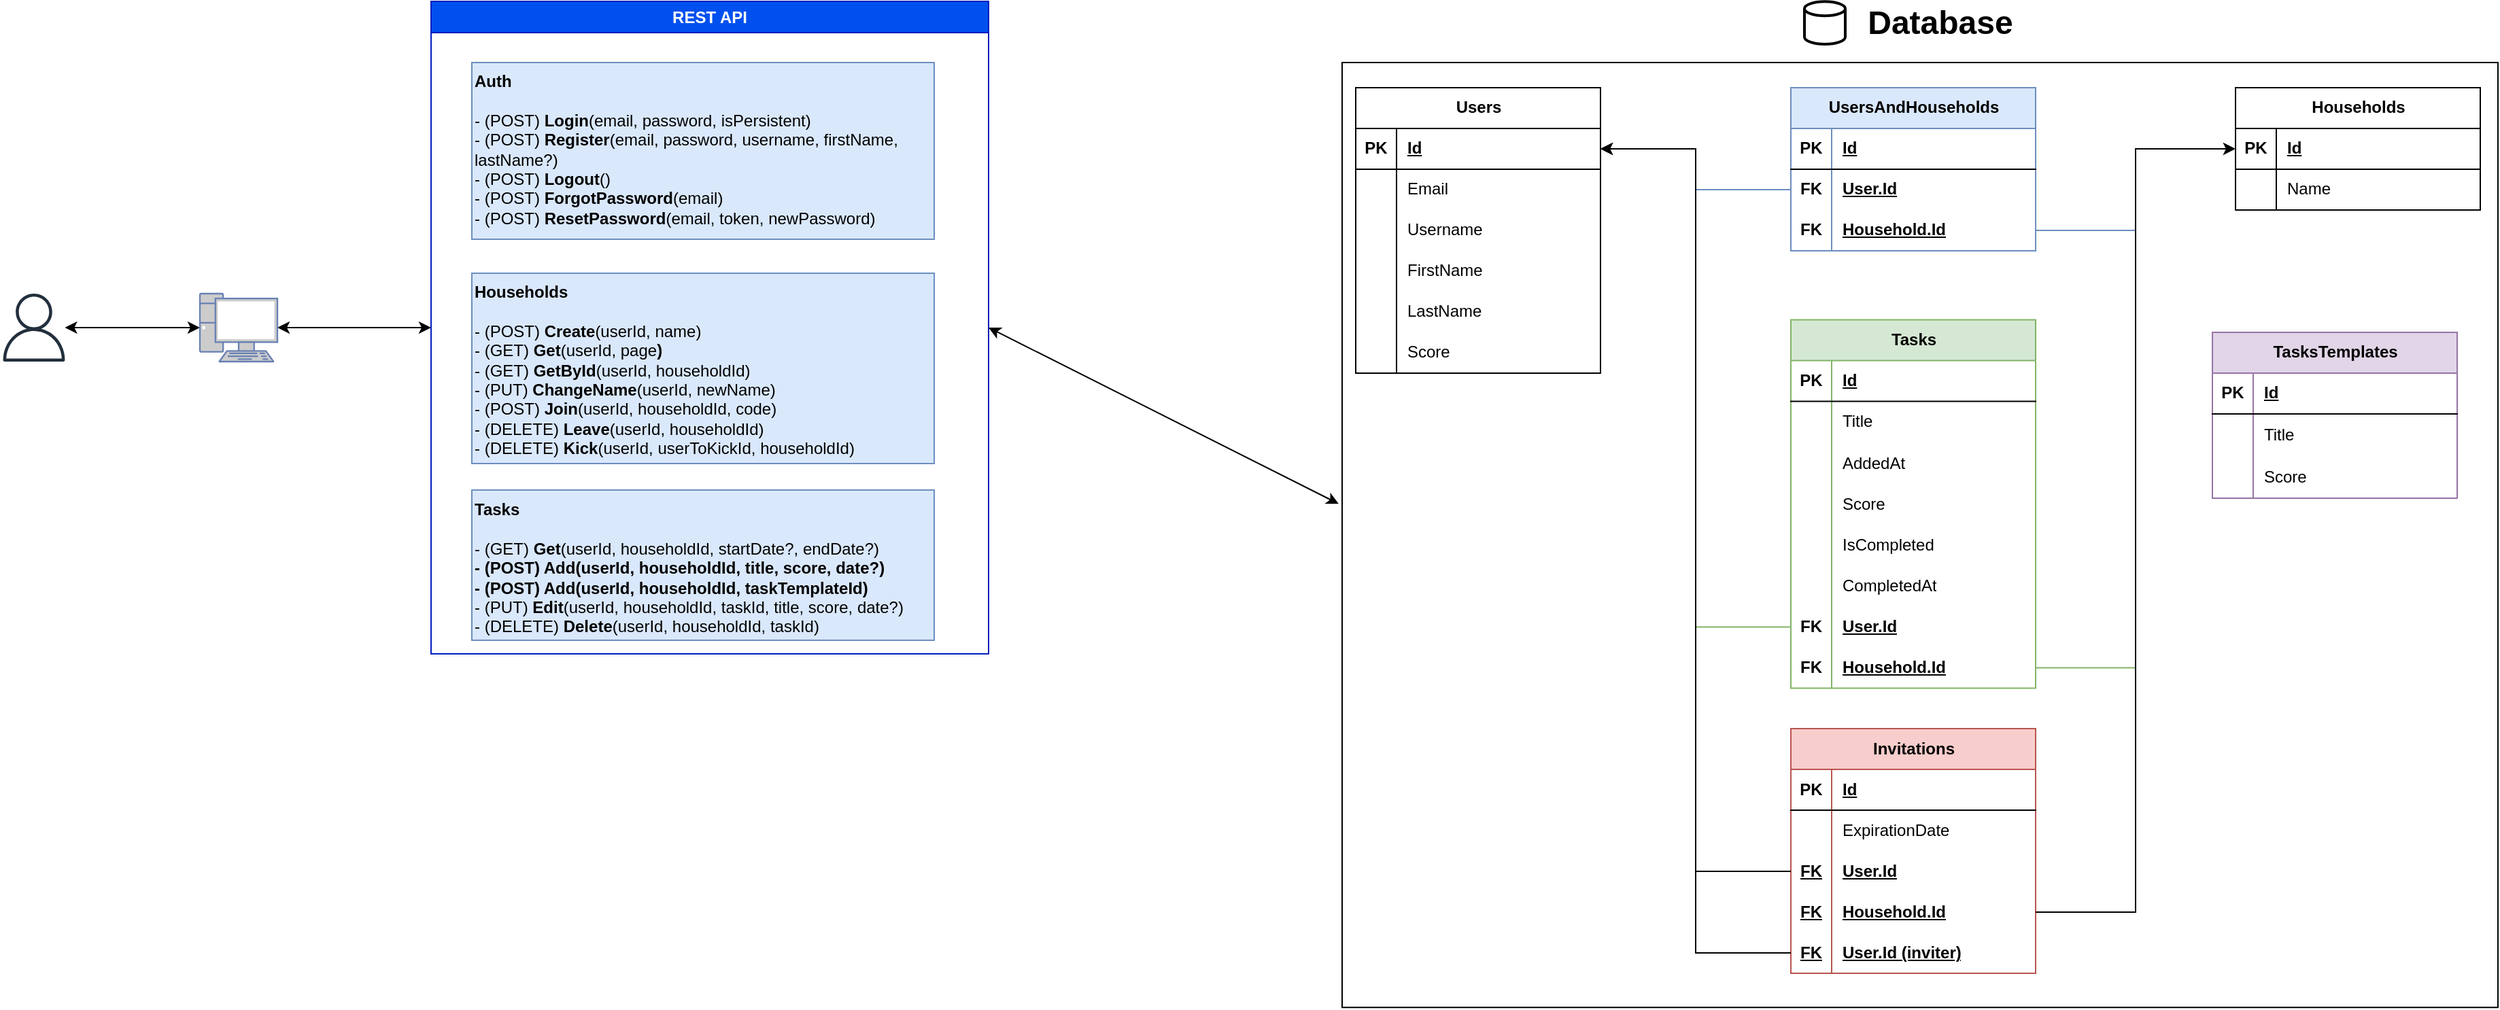 <mxfile version="26.0.15">
  <diagram name="Strona-1" id="VdaN_trxpU_AnOm56eqQ">
    <mxGraphModel dx="2261" dy="1941" grid="1" gridSize="10" guides="1" tooltips="1" connect="1" arrows="1" fold="1" page="1" pageScale="1" pageWidth="827" pageHeight="1169" math="0" shadow="0">
      <root>
        <mxCell id="0" />
        <mxCell id="1" parent="0" />
        <mxCell id="gS_ljg5QTY4UFhtaObWx-25" value="" style="sketch=0;outlineConnect=0;fontColor=#232F3E;gradientColor=none;fillColor=#232F3D;strokeColor=none;dashed=0;verticalLabelPosition=bottom;verticalAlign=top;align=center;html=1;fontSize=12;fontStyle=0;aspect=fixed;pointerEvents=1;shape=mxgraph.aws4.user;" parent="1" vertex="1">
          <mxGeometry x="-827" y="150" width="50" height="50" as="geometry" />
        </mxCell>
        <mxCell id="gS_ljg5QTY4UFhtaObWx-28" value="" style="endArrow=classic;startArrow=classic;html=1;rounded=0;entryX=0;entryY=0.5;entryDx=0;entryDy=0;entryPerimeter=0;" parent="1" source="gS_ljg5QTY4UFhtaObWx-25" edge="1">
          <mxGeometry width="50" height="50" relative="1" as="geometry">
            <mxPoint x="-750" y="230" as="sourcePoint" />
            <mxPoint x="-680" y="175" as="targetPoint" />
          </mxGeometry>
        </mxCell>
        <mxCell id="gS_ljg5QTY4UFhtaObWx-31" value="REST API" style="swimlane;whiteSpace=wrap;html=1;fillColor=#0050ef;fontColor=#ffffff;strokeColor=#001DBC;" parent="1" vertex="1">
          <mxGeometry x="-510" y="-65" width="410" height="480" as="geometry">
            <mxRectangle x="-520" y="160" width="140" height="30" as="alternateBounds" />
          </mxGeometry>
        </mxCell>
        <mxCell id="gS_ljg5QTY4UFhtaObWx-37" value="&lt;div style=&quot;&quot;&gt;&lt;b style=&quot;background-color: initial;&quot;&gt;Households&lt;/b&gt;&lt;/div&gt;&lt;div style=&quot;&quot;&gt;&lt;font style=&quot;font-size: 12px;&quot;&gt;&lt;b style=&quot;&quot;&gt;&lt;br&gt;&lt;/b&gt;&lt;/font&gt;&lt;/div&gt;&lt;div&gt;- (POST) &lt;b&gt;Create&lt;/b&gt;(userId, name)&lt;/div&gt;&lt;div&gt;- (GET) &lt;b&gt;Get&lt;/b&gt;(userId, page&lt;b&gt;)&lt;/b&gt;&lt;/div&gt;&lt;div&gt;- (GET) &lt;b&gt;GetById&lt;/b&gt;(userId, householdId)&lt;/div&gt;&lt;div&gt;- (PUT) &lt;b&gt;ChangeName&lt;/b&gt;(userId, newName)&lt;/div&gt;&lt;div&gt;- (POST) &lt;b&gt;Join&lt;/b&gt;(userId, householdId, code)&lt;/div&gt;&lt;div&gt;- (DELETE) &lt;b&gt;Leave&lt;/b&gt;(userId, householdId)&lt;/div&gt;&lt;div&gt;- (DELETE) &lt;b&gt;Kick&lt;/b&gt;(userId, userToKickId, householdId)&lt;/div&gt;" style="whiteSpace=wrap;html=1;align=left;verticalAlign=top;fillColor=#dae8fc;strokeColor=#6c8ebf;" parent="gS_ljg5QTY4UFhtaObWx-31" vertex="1">
          <mxGeometry x="30" y="200" width="340" height="140" as="geometry" />
        </mxCell>
        <mxCell id="gS_ljg5QTY4UFhtaObWx-35" value="&lt;div style=&quot;&quot;&gt;&lt;b style=&quot;background-color: initial;&quot;&gt;Auth&lt;/b&gt;&lt;/div&gt;&lt;div style=&quot;&quot;&gt;&lt;font style=&quot;font-size: 12px;&quot;&gt;&lt;b style=&quot;&quot;&gt;&lt;br&gt;&lt;/b&gt;&lt;/font&gt;&lt;/div&gt;&lt;div&gt;- (POST) &lt;b&gt;Login&lt;/b&gt;(email, password, isPersistent)&lt;/div&gt;&lt;div&gt;- (POST) &lt;b&gt;Register&lt;/b&gt;(email, password, username, firstName, lastName?)&lt;/div&gt;&lt;div&gt;- (POST) &lt;b&gt;Logout&lt;/b&gt;()&lt;/div&gt;&lt;div&gt;- (POST) &lt;b&gt;ForgotPassword&lt;/b&gt;(email)&lt;/div&gt;&lt;div&gt;- (POST) &lt;b&gt;ResetPassword&lt;/b&gt;(email, token, newPassword)&lt;/div&gt;" style="whiteSpace=wrap;html=1;align=left;verticalAlign=top;fillColor=#dae8fc;strokeColor=#6c8ebf;" parent="gS_ljg5QTY4UFhtaObWx-31" vertex="1">
          <mxGeometry x="30" y="45" width="340" height="130" as="geometry" />
        </mxCell>
        <mxCell id="gS_ljg5QTY4UFhtaObWx-43" value="&lt;div style=&quot;&quot;&gt;&lt;b style=&quot;background-color: initial;&quot;&gt;Tasks&lt;/b&gt;&lt;/div&gt;&lt;div style=&quot;&quot;&gt;&lt;font style=&quot;font-size: 12px;&quot;&gt;&lt;b style=&quot;&quot;&gt;&lt;br&gt;&lt;/b&gt;&lt;/font&gt;&lt;/div&gt;&lt;div style=&quot;&quot;&gt;&lt;font style=&quot;font-size: 12px;&quot;&gt;- (GET) &lt;b&gt;Get&lt;/b&gt;(userId, householdId, startDate?, endDate?)&lt;/font&gt;&lt;/div&gt;&lt;div&gt;&lt;b&gt;- (POST) Add(userId, householdId, title, score, date?)&lt;/b&gt;&lt;/div&gt;&lt;div&gt;&lt;b&gt;- (POST) Add(userId, householdId, taskTemplateId)&lt;/b&gt;&lt;/div&gt;&lt;div&gt;- (PUT) &lt;b&gt;Edit&lt;/b&gt;(userId, householdId, taskId, title, score, date?)&lt;/div&gt;&lt;div&gt;- (DELETE) &lt;b&gt;Delete&lt;/b&gt;(userId, householdId, taskId)&lt;/div&gt;" style="whiteSpace=wrap;html=1;align=left;verticalAlign=top;fillColor=#dae8fc;strokeColor=#6c8ebf;" parent="gS_ljg5QTY4UFhtaObWx-31" vertex="1">
          <mxGeometry x="30" y="359.5" width="340" height="110.5" as="geometry" />
        </mxCell>
        <mxCell id="gS_ljg5QTY4UFhtaObWx-33" value="" style="endArrow=classic;startArrow=classic;html=1;rounded=0;entryX=0;entryY=0.5;entryDx=0;entryDy=0;exitX=1;exitY=0.5;exitDx=0;exitDy=0;exitPerimeter=0;" parent="1" source="WUK-s8qkL-7iSxaDVZc9-1" target="gS_ljg5QTY4UFhtaObWx-31" edge="1">
          <mxGeometry width="50" height="50" relative="1" as="geometry">
            <mxPoint x="-639.5" y="175" as="sourcePoint" />
            <mxPoint x="-501" y="240" as="targetPoint" />
          </mxGeometry>
        </mxCell>
        <mxCell id="gS_ljg5QTY4UFhtaObWx-34" value="" style="endArrow=classic;startArrow=classic;html=1;rounded=0;exitX=1;exitY=0.5;exitDx=0;exitDy=0;entryX=-0.003;entryY=0.467;entryDx=0;entryDy=0;entryPerimeter=0;" parent="1" source="gS_ljg5QTY4UFhtaObWx-31" target="gS_ljg5QTY4UFhtaObWx-47" edge="1">
          <mxGeometry width="50" height="50" relative="1" as="geometry">
            <mxPoint x="-150" y="230" as="sourcePoint" />
            <mxPoint x="106.56" y="596" as="targetPoint" />
          </mxGeometry>
        </mxCell>
        <mxCell id="gS_ljg5QTY4UFhtaObWx-48" value="" style="group" parent="1" vertex="1" connectable="0">
          <mxGeometry x="160" y="-54.884" width="850" height="730" as="geometry" />
        </mxCell>
        <mxCell id="gS_ljg5QTY4UFhtaObWx-47" value="" style="rounded=0;whiteSpace=wrap;html=1;" parent="gS_ljg5QTY4UFhtaObWx-48" vertex="1">
          <mxGeometry y="34.88" width="850" height="695.12" as="geometry" />
        </mxCell>
        <mxCell id="_dhiKzsWpzVTfSa5Ci9j-15" value="Users" style="shape=table;startSize=30;container=1;collapsible=1;childLayout=tableLayout;fixedRows=1;rowLines=0;fontStyle=1;align=center;resizeLast=1;html=1;" parent="gS_ljg5QTY4UFhtaObWx-48" vertex="1">
          <mxGeometry x="10" y="53.372" width="180" height="210" as="geometry">
            <mxRectangle y="260" width="70" height="30" as="alternateBounds" />
          </mxGeometry>
        </mxCell>
        <mxCell id="_dhiKzsWpzVTfSa5Ci9j-16" value="" style="shape=tableRow;horizontal=0;startSize=0;swimlaneHead=0;swimlaneBody=0;fillColor=none;collapsible=0;dropTarget=0;points=[[0,0.5],[1,0.5]];portConstraint=eastwest;top=0;left=0;right=0;bottom=1;" parent="_dhiKzsWpzVTfSa5Ci9j-15" vertex="1">
          <mxGeometry y="30" width="180" height="30" as="geometry" />
        </mxCell>
        <mxCell id="_dhiKzsWpzVTfSa5Ci9j-17" value="PK" style="shape=partialRectangle;connectable=0;fillColor=none;top=0;left=0;bottom=0;right=0;fontStyle=1;overflow=hidden;whiteSpace=wrap;html=1;" parent="_dhiKzsWpzVTfSa5Ci9j-16" vertex="1">
          <mxGeometry width="30" height="30" as="geometry">
            <mxRectangle width="30" height="30" as="alternateBounds" />
          </mxGeometry>
        </mxCell>
        <mxCell id="_dhiKzsWpzVTfSa5Ci9j-18" value="Id" style="shape=partialRectangle;connectable=0;fillColor=none;top=0;left=0;bottom=0;right=0;align=left;spacingLeft=6;fontStyle=5;overflow=hidden;whiteSpace=wrap;html=1;" parent="_dhiKzsWpzVTfSa5Ci9j-16" vertex="1">
          <mxGeometry x="30" width="150" height="30" as="geometry">
            <mxRectangle width="150" height="30" as="alternateBounds" />
          </mxGeometry>
        </mxCell>
        <mxCell id="_dhiKzsWpzVTfSa5Ci9j-19" value="" style="shape=tableRow;horizontal=0;startSize=0;swimlaneHead=0;swimlaneBody=0;fillColor=none;collapsible=0;dropTarget=0;points=[[0,0.5],[1,0.5]];portConstraint=eastwest;top=0;left=0;right=0;bottom=0;" parent="_dhiKzsWpzVTfSa5Ci9j-15" vertex="1">
          <mxGeometry y="60" width="180" height="30" as="geometry" />
        </mxCell>
        <mxCell id="_dhiKzsWpzVTfSa5Ci9j-20" value="" style="shape=partialRectangle;connectable=0;fillColor=none;top=0;left=0;bottom=0;right=0;editable=1;overflow=hidden;whiteSpace=wrap;html=1;" parent="_dhiKzsWpzVTfSa5Ci9j-19" vertex="1">
          <mxGeometry width="30" height="30" as="geometry">
            <mxRectangle width="30" height="30" as="alternateBounds" />
          </mxGeometry>
        </mxCell>
        <mxCell id="_dhiKzsWpzVTfSa5Ci9j-21" value="Email" style="shape=partialRectangle;connectable=0;fillColor=none;top=0;left=0;bottom=0;right=0;align=left;spacingLeft=6;overflow=hidden;whiteSpace=wrap;html=1;" parent="_dhiKzsWpzVTfSa5Ci9j-19" vertex="1">
          <mxGeometry x="30" width="150" height="30" as="geometry">
            <mxRectangle width="150" height="30" as="alternateBounds" />
          </mxGeometry>
        </mxCell>
        <mxCell id="_dhiKzsWpzVTfSa5Ci9j-22" value="" style="shape=tableRow;horizontal=0;startSize=0;swimlaneHead=0;swimlaneBody=0;fillColor=none;collapsible=0;dropTarget=0;points=[[0,0.5],[1,0.5]];portConstraint=eastwest;top=0;left=0;right=0;bottom=0;" parent="_dhiKzsWpzVTfSa5Ci9j-15" vertex="1">
          <mxGeometry y="90" width="180" height="30" as="geometry" />
        </mxCell>
        <mxCell id="_dhiKzsWpzVTfSa5Ci9j-23" value="" style="shape=partialRectangle;connectable=0;fillColor=none;top=0;left=0;bottom=0;right=0;editable=1;overflow=hidden;whiteSpace=wrap;html=1;" parent="_dhiKzsWpzVTfSa5Ci9j-22" vertex="1">
          <mxGeometry width="30" height="30" as="geometry">
            <mxRectangle width="30" height="30" as="alternateBounds" />
          </mxGeometry>
        </mxCell>
        <mxCell id="_dhiKzsWpzVTfSa5Ci9j-24" value="Username" style="shape=partialRectangle;connectable=0;fillColor=none;top=0;left=0;bottom=0;right=0;align=left;spacingLeft=6;overflow=hidden;whiteSpace=wrap;html=1;" parent="_dhiKzsWpzVTfSa5Ci9j-22" vertex="1">
          <mxGeometry x="30" width="150" height="30" as="geometry">
            <mxRectangle width="150" height="30" as="alternateBounds" />
          </mxGeometry>
        </mxCell>
        <mxCell id="_dhiKzsWpzVTfSa5Ci9j-25" value="" style="shape=tableRow;horizontal=0;startSize=0;swimlaneHead=0;swimlaneBody=0;fillColor=none;collapsible=0;dropTarget=0;points=[[0,0.5],[1,0.5]];portConstraint=eastwest;top=0;left=0;right=0;bottom=0;" parent="_dhiKzsWpzVTfSa5Ci9j-15" vertex="1">
          <mxGeometry y="120" width="180" height="30" as="geometry" />
        </mxCell>
        <mxCell id="_dhiKzsWpzVTfSa5Ci9j-26" value="" style="shape=partialRectangle;connectable=0;fillColor=none;top=0;left=0;bottom=0;right=0;editable=1;overflow=hidden;whiteSpace=wrap;html=1;" parent="_dhiKzsWpzVTfSa5Ci9j-25" vertex="1">
          <mxGeometry width="30" height="30" as="geometry">
            <mxRectangle width="30" height="30" as="alternateBounds" />
          </mxGeometry>
        </mxCell>
        <mxCell id="_dhiKzsWpzVTfSa5Ci9j-27" value="FirstName" style="shape=partialRectangle;connectable=0;fillColor=none;top=0;left=0;bottom=0;right=0;align=left;spacingLeft=6;overflow=hidden;whiteSpace=wrap;html=1;" parent="_dhiKzsWpzVTfSa5Ci9j-25" vertex="1">
          <mxGeometry x="30" width="150" height="30" as="geometry">
            <mxRectangle width="150" height="30" as="alternateBounds" />
          </mxGeometry>
        </mxCell>
        <mxCell id="_dhiKzsWpzVTfSa5Ci9j-92" style="shape=tableRow;horizontal=0;startSize=0;swimlaneHead=0;swimlaneBody=0;fillColor=none;collapsible=0;dropTarget=0;points=[[0,0.5],[1,0.5]];portConstraint=eastwest;top=0;left=0;right=0;bottom=0;" parent="_dhiKzsWpzVTfSa5Ci9j-15" vertex="1">
          <mxGeometry y="150" width="180" height="30" as="geometry" />
        </mxCell>
        <mxCell id="_dhiKzsWpzVTfSa5Ci9j-93" style="shape=partialRectangle;connectable=0;fillColor=none;top=0;left=0;bottom=0;right=0;editable=1;overflow=hidden;whiteSpace=wrap;html=1;" parent="_dhiKzsWpzVTfSa5Ci9j-92" vertex="1">
          <mxGeometry width="30" height="30" as="geometry">
            <mxRectangle width="30" height="30" as="alternateBounds" />
          </mxGeometry>
        </mxCell>
        <mxCell id="_dhiKzsWpzVTfSa5Ci9j-94" value="LastName" style="shape=partialRectangle;connectable=0;fillColor=none;top=0;left=0;bottom=0;right=0;align=left;spacingLeft=6;overflow=hidden;whiteSpace=wrap;html=1;" parent="_dhiKzsWpzVTfSa5Ci9j-92" vertex="1">
          <mxGeometry x="30" width="150" height="30" as="geometry">
            <mxRectangle width="150" height="30" as="alternateBounds" />
          </mxGeometry>
        </mxCell>
        <mxCell id="ZKa1CYSApRY1F3gYrH2F-20" style="shape=tableRow;horizontal=0;startSize=0;swimlaneHead=0;swimlaneBody=0;fillColor=none;collapsible=0;dropTarget=0;points=[[0,0.5],[1,0.5]];portConstraint=eastwest;top=0;left=0;right=0;bottom=0;" vertex="1" parent="_dhiKzsWpzVTfSa5Ci9j-15">
          <mxGeometry y="180" width="180" height="30" as="geometry" />
        </mxCell>
        <mxCell id="ZKa1CYSApRY1F3gYrH2F-21" style="shape=partialRectangle;connectable=0;fillColor=none;top=0;left=0;bottom=0;right=0;editable=1;overflow=hidden;whiteSpace=wrap;html=1;" vertex="1" parent="ZKa1CYSApRY1F3gYrH2F-20">
          <mxGeometry width="30" height="30" as="geometry">
            <mxRectangle width="30" height="30" as="alternateBounds" />
          </mxGeometry>
        </mxCell>
        <mxCell id="ZKa1CYSApRY1F3gYrH2F-22" value="Score" style="shape=partialRectangle;connectable=0;fillColor=none;top=0;left=0;bottom=0;right=0;align=left;spacingLeft=6;overflow=hidden;whiteSpace=wrap;html=1;" vertex="1" parent="ZKa1CYSApRY1F3gYrH2F-20">
          <mxGeometry x="30" width="150" height="30" as="geometry">
            <mxRectangle width="150" height="30" as="alternateBounds" />
          </mxGeometry>
        </mxCell>
        <mxCell id="_dhiKzsWpzVTfSa5Ci9j-28" value="Households" style="shape=table;startSize=30;container=1;collapsible=1;childLayout=tableLayout;fixedRows=1;rowLines=0;fontStyle=1;align=center;resizeLast=1;html=1;" parent="gS_ljg5QTY4UFhtaObWx-48" vertex="1">
          <mxGeometry x="657" y="53.372" width="180" height="90" as="geometry">
            <mxRectangle x="647" y="120" width="100" height="30" as="alternateBounds" />
          </mxGeometry>
        </mxCell>
        <mxCell id="_dhiKzsWpzVTfSa5Ci9j-29" value="" style="shape=tableRow;horizontal=0;startSize=0;swimlaneHead=0;swimlaneBody=0;fillColor=none;collapsible=0;dropTarget=0;points=[[0,0.5],[1,0.5]];portConstraint=eastwest;top=0;left=0;right=0;bottom=1;" parent="_dhiKzsWpzVTfSa5Ci9j-28" vertex="1">
          <mxGeometry y="30" width="180" height="30" as="geometry" />
        </mxCell>
        <mxCell id="_dhiKzsWpzVTfSa5Ci9j-30" value="PK" style="shape=partialRectangle;connectable=0;fillColor=none;top=0;left=0;bottom=0;right=0;fontStyle=1;overflow=hidden;whiteSpace=wrap;html=1;" parent="_dhiKzsWpzVTfSa5Ci9j-29" vertex="1">
          <mxGeometry width="30" height="30" as="geometry">
            <mxRectangle width="30" height="30" as="alternateBounds" />
          </mxGeometry>
        </mxCell>
        <mxCell id="_dhiKzsWpzVTfSa5Ci9j-31" value="Id" style="shape=partialRectangle;connectable=0;fillColor=none;top=0;left=0;bottom=0;right=0;align=left;spacingLeft=6;fontStyle=5;overflow=hidden;whiteSpace=wrap;html=1;" parent="_dhiKzsWpzVTfSa5Ci9j-29" vertex="1">
          <mxGeometry x="30" width="150" height="30" as="geometry">
            <mxRectangle width="150" height="30" as="alternateBounds" />
          </mxGeometry>
        </mxCell>
        <mxCell id="_dhiKzsWpzVTfSa5Ci9j-32" value="" style="shape=tableRow;horizontal=0;startSize=0;swimlaneHead=0;swimlaneBody=0;fillColor=none;collapsible=0;dropTarget=0;points=[[0,0.5],[1,0.5]];portConstraint=eastwest;top=0;left=0;right=0;bottom=0;" parent="_dhiKzsWpzVTfSa5Ci9j-28" vertex="1">
          <mxGeometry y="60" width="180" height="30" as="geometry" />
        </mxCell>
        <mxCell id="_dhiKzsWpzVTfSa5Ci9j-33" value="" style="shape=partialRectangle;connectable=0;fillColor=none;top=0;left=0;bottom=0;right=0;editable=1;overflow=hidden;whiteSpace=wrap;html=1;" parent="_dhiKzsWpzVTfSa5Ci9j-32" vertex="1">
          <mxGeometry width="30" height="30" as="geometry">
            <mxRectangle width="30" height="30" as="alternateBounds" />
          </mxGeometry>
        </mxCell>
        <mxCell id="_dhiKzsWpzVTfSa5Ci9j-34" value="Name" style="shape=partialRectangle;connectable=0;fillColor=none;top=0;left=0;bottom=0;right=0;align=left;spacingLeft=6;overflow=hidden;whiteSpace=wrap;html=1;" parent="_dhiKzsWpzVTfSa5Ci9j-32" vertex="1">
          <mxGeometry x="30" width="150" height="30" as="geometry">
            <mxRectangle width="150" height="30" as="alternateBounds" />
          </mxGeometry>
        </mxCell>
        <mxCell id="_dhiKzsWpzVTfSa5Ci9j-54" value="Tasks" style="shape=table;startSize=30;container=1;collapsible=1;childLayout=tableLayout;fixedRows=1;rowLines=0;fontStyle=1;align=center;resizeLast=1;html=1;fillColor=#d5e8d4;strokeColor=#82b366;" parent="gS_ljg5QTY4UFhtaObWx-48" vertex="1">
          <mxGeometry x="330" y="224.163" width="180" height="271" as="geometry">
            <mxRectangle x="320" y="360" width="70" height="30" as="alternateBounds" />
          </mxGeometry>
        </mxCell>
        <mxCell id="_dhiKzsWpzVTfSa5Ci9j-55" value="" style="shape=tableRow;horizontal=0;startSize=0;swimlaneHead=0;swimlaneBody=0;fillColor=none;collapsible=0;dropTarget=0;points=[[0,0.5],[1,0.5]];portConstraint=eastwest;top=0;left=0;right=0;bottom=1;" parent="_dhiKzsWpzVTfSa5Ci9j-54" vertex="1">
          <mxGeometry y="30" width="180" height="30" as="geometry" />
        </mxCell>
        <mxCell id="_dhiKzsWpzVTfSa5Ci9j-56" value="PK" style="shape=partialRectangle;connectable=0;fillColor=none;top=0;left=0;bottom=0;right=0;fontStyle=1;overflow=hidden;whiteSpace=wrap;html=1;" parent="_dhiKzsWpzVTfSa5Ci9j-55" vertex="1">
          <mxGeometry width="30" height="30" as="geometry">
            <mxRectangle width="30" height="30" as="alternateBounds" />
          </mxGeometry>
        </mxCell>
        <mxCell id="_dhiKzsWpzVTfSa5Ci9j-57" value="Id" style="shape=partialRectangle;connectable=0;fillColor=none;top=0;left=0;bottom=0;right=0;align=left;spacingLeft=6;fontStyle=5;overflow=hidden;whiteSpace=wrap;html=1;" parent="_dhiKzsWpzVTfSa5Ci9j-55" vertex="1">
          <mxGeometry x="30" width="150" height="30" as="geometry">
            <mxRectangle width="150" height="30" as="alternateBounds" />
          </mxGeometry>
        </mxCell>
        <mxCell id="_dhiKzsWpzVTfSa5Ci9j-58" value="" style="shape=tableRow;horizontal=0;startSize=0;swimlaneHead=0;swimlaneBody=0;fillColor=none;collapsible=0;dropTarget=0;points=[[0,0.5],[1,0.5]];portConstraint=eastwest;top=0;left=0;right=0;bottom=0;" parent="_dhiKzsWpzVTfSa5Ci9j-54" vertex="1">
          <mxGeometry y="60" width="180" height="30" as="geometry" />
        </mxCell>
        <mxCell id="_dhiKzsWpzVTfSa5Ci9j-59" value="" style="shape=partialRectangle;connectable=0;fillColor=none;top=0;left=0;bottom=0;right=0;editable=1;overflow=hidden;whiteSpace=wrap;html=1;" parent="_dhiKzsWpzVTfSa5Ci9j-58" vertex="1">
          <mxGeometry width="30" height="30" as="geometry">
            <mxRectangle width="30" height="30" as="alternateBounds" />
          </mxGeometry>
        </mxCell>
        <mxCell id="_dhiKzsWpzVTfSa5Ci9j-60" value="Title" style="shape=partialRectangle;connectable=0;fillColor=none;top=0;left=0;bottom=0;right=0;align=left;spacingLeft=6;overflow=hidden;whiteSpace=wrap;html=1;" parent="_dhiKzsWpzVTfSa5Ci9j-58" vertex="1">
          <mxGeometry x="30" width="150" height="30" as="geometry">
            <mxRectangle width="150" height="30" as="alternateBounds" />
          </mxGeometry>
        </mxCell>
        <mxCell id="_dhiKzsWpzVTfSa5Ci9j-61" value="" style="shape=tableRow;horizontal=0;startSize=0;swimlaneHead=0;swimlaneBody=0;fillColor=none;collapsible=0;dropTarget=0;points=[[0,0.5],[1,0.5]];portConstraint=eastwest;top=0;left=0;right=0;bottom=0;" parent="_dhiKzsWpzVTfSa5Ci9j-54" vertex="1">
          <mxGeometry y="90" width="180" height="31" as="geometry" />
        </mxCell>
        <mxCell id="_dhiKzsWpzVTfSa5Ci9j-62" value="" style="shape=partialRectangle;connectable=0;fillColor=none;top=0;left=0;bottom=0;right=0;editable=1;overflow=hidden;whiteSpace=wrap;html=1;" parent="_dhiKzsWpzVTfSa5Ci9j-61" vertex="1">
          <mxGeometry width="30" height="31" as="geometry">
            <mxRectangle width="30" height="31" as="alternateBounds" />
          </mxGeometry>
        </mxCell>
        <mxCell id="_dhiKzsWpzVTfSa5Ci9j-63" value="AddedAt" style="shape=partialRectangle;connectable=0;fillColor=none;top=0;left=0;bottom=0;right=0;align=left;spacingLeft=6;overflow=hidden;whiteSpace=wrap;html=1;" parent="_dhiKzsWpzVTfSa5Ci9j-61" vertex="1">
          <mxGeometry x="30" width="150" height="31" as="geometry">
            <mxRectangle width="150" height="31" as="alternateBounds" />
          </mxGeometry>
        </mxCell>
        <mxCell id="_dhiKzsWpzVTfSa5Ci9j-64" value="" style="shape=tableRow;horizontal=0;startSize=0;swimlaneHead=0;swimlaneBody=0;fillColor=none;collapsible=0;dropTarget=0;points=[[0,0.5],[1,0.5]];portConstraint=eastwest;top=0;left=0;right=0;bottom=0;" parent="_dhiKzsWpzVTfSa5Ci9j-54" vertex="1">
          <mxGeometry y="121" width="180" height="30" as="geometry" />
        </mxCell>
        <mxCell id="_dhiKzsWpzVTfSa5Ci9j-65" value="" style="shape=partialRectangle;connectable=0;fillColor=none;top=0;left=0;bottom=0;right=0;editable=1;overflow=hidden;whiteSpace=wrap;html=1;" parent="_dhiKzsWpzVTfSa5Ci9j-64" vertex="1">
          <mxGeometry width="30" height="30" as="geometry">
            <mxRectangle width="30" height="30" as="alternateBounds" />
          </mxGeometry>
        </mxCell>
        <mxCell id="_dhiKzsWpzVTfSa5Ci9j-66" value="Score" style="shape=partialRectangle;connectable=0;fillColor=none;top=0;left=0;bottom=0;right=0;align=left;spacingLeft=6;overflow=hidden;whiteSpace=wrap;html=1;" parent="_dhiKzsWpzVTfSa5Ci9j-64" vertex="1">
          <mxGeometry x="30" width="150" height="30" as="geometry">
            <mxRectangle width="150" height="30" as="alternateBounds" />
          </mxGeometry>
        </mxCell>
        <mxCell id="ZKa1CYSApRY1F3gYrH2F-23" style="shape=tableRow;horizontal=0;startSize=0;swimlaneHead=0;swimlaneBody=0;fillColor=none;collapsible=0;dropTarget=0;points=[[0,0.5],[1,0.5]];portConstraint=eastwest;top=0;left=0;right=0;bottom=0;" vertex="1" parent="_dhiKzsWpzVTfSa5Ci9j-54">
          <mxGeometry y="151" width="180" height="30" as="geometry" />
        </mxCell>
        <mxCell id="ZKa1CYSApRY1F3gYrH2F-24" style="shape=partialRectangle;connectable=0;fillColor=none;top=0;left=0;bottom=0;right=0;editable=1;overflow=hidden;whiteSpace=wrap;html=1;" vertex="1" parent="ZKa1CYSApRY1F3gYrH2F-23">
          <mxGeometry width="30" height="30" as="geometry">
            <mxRectangle width="30" height="30" as="alternateBounds" />
          </mxGeometry>
        </mxCell>
        <mxCell id="ZKa1CYSApRY1F3gYrH2F-25" value="IsCompleted" style="shape=partialRectangle;connectable=0;fillColor=none;top=0;left=0;bottom=0;right=0;align=left;spacingLeft=6;overflow=hidden;whiteSpace=wrap;html=1;" vertex="1" parent="ZKa1CYSApRY1F3gYrH2F-23">
          <mxGeometry x="30" width="150" height="30" as="geometry">
            <mxRectangle width="150" height="30" as="alternateBounds" />
          </mxGeometry>
        </mxCell>
        <mxCell id="ZKa1CYSApRY1F3gYrH2F-26" style="shape=tableRow;horizontal=0;startSize=0;swimlaneHead=0;swimlaneBody=0;fillColor=none;collapsible=0;dropTarget=0;points=[[0,0.5],[1,0.5]];portConstraint=eastwest;top=0;left=0;right=0;bottom=0;" vertex="1" parent="_dhiKzsWpzVTfSa5Ci9j-54">
          <mxGeometry y="181" width="180" height="30" as="geometry" />
        </mxCell>
        <mxCell id="ZKa1CYSApRY1F3gYrH2F-27" style="shape=partialRectangle;connectable=0;fillColor=none;top=0;left=0;bottom=0;right=0;editable=1;overflow=hidden;whiteSpace=wrap;html=1;" vertex="1" parent="ZKa1CYSApRY1F3gYrH2F-26">
          <mxGeometry width="30" height="30" as="geometry">
            <mxRectangle width="30" height="30" as="alternateBounds" />
          </mxGeometry>
        </mxCell>
        <mxCell id="ZKa1CYSApRY1F3gYrH2F-28" value="CompletedAt" style="shape=partialRectangle;connectable=0;fillColor=none;top=0;left=0;bottom=0;right=0;align=left;spacingLeft=6;overflow=hidden;whiteSpace=wrap;html=1;" vertex="1" parent="ZKa1CYSApRY1F3gYrH2F-26">
          <mxGeometry x="30" width="150" height="30" as="geometry">
            <mxRectangle width="150" height="30" as="alternateBounds" />
          </mxGeometry>
        </mxCell>
        <mxCell id="_dhiKzsWpzVTfSa5Ci9j-70" style="shape=tableRow;horizontal=0;startSize=0;swimlaneHead=0;swimlaneBody=0;fillColor=none;collapsible=0;dropTarget=0;points=[[0,0.5],[1,0.5]];portConstraint=eastwest;top=0;left=0;right=0;bottom=0;" parent="_dhiKzsWpzVTfSa5Ci9j-54" vertex="1">
          <mxGeometry y="211" width="180" height="30" as="geometry" />
        </mxCell>
        <mxCell id="_dhiKzsWpzVTfSa5Ci9j-71" value="&lt;b&gt;FK&lt;/b&gt;" style="shape=partialRectangle;connectable=0;fillColor=none;top=0;left=0;bottom=0;right=0;editable=1;overflow=hidden;whiteSpace=wrap;html=1;" parent="_dhiKzsWpzVTfSa5Ci9j-70" vertex="1">
          <mxGeometry width="30" height="30" as="geometry">
            <mxRectangle width="30" height="30" as="alternateBounds" />
          </mxGeometry>
        </mxCell>
        <mxCell id="_dhiKzsWpzVTfSa5Ci9j-72" value="&lt;b&gt;&lt;u&gt;User.Id&lt;/u&gt;&lt;/b&gt;" style="shape=partialRectangle;connectable=0;fillColor=none;top=0;left=0;bottom=0;right=0;align=left;spacingLeft=6;overflow=hidden;whiteSpace=wrap;html=1;strokeWidth=1;" parent="_dhiKzsWpzVTfSa5Ci9j-70" vertex="1">
          <mxGeometry x="30" width="150" height="30" as="geometry">
            <mxRectangle width="150" height="30" as="alternateBounds" />
          </mxGeometry>
        </mxCell>
        <mxCell id="_dhiKzsWpzVTfSa5Ci9j-73" style="shape=tableRow;horizontal=0;startSize=0;swimlaneHead=0;swimlaneBody=0;fillColor=none;collapsible=0;dropTarget=0;points=[[0,0.5],[1,0.5]];portConstraint=eastwest;top=0;left=0;right=0;bottom=0;" parent="_dhiKzsWpzVTfSa5Ci9j-54" vertex="1">
          <mxGeometry y="241" width="180" height="30" as="geometry" />
        </mxCell>
        <mxCell id="_dhiKzsWpzVTfSa5Ci9j-74" value="&lt;b&gt;FK&lt;/b&gt;" style="shape=partialRectangle;connectable=0;fillColor=none;top=0;left=0;bottom=0;right=0;editable=1;overflow=hidden;whiteSpace=wrap;html=1;" parent="_dhiKzsWpzVTfSa5Ci9j-73" vertex="1">
          <mxGeometry width="30" height="30" as="geometry">
            <mxRectangle width="30" height="30" as="alternateBounds" />
          </mxGeometry>
        </mxCell>
        <mxCell id="_dhiKzsWpzVTfSa5Ci9j-75" value="&lt;b&gt;&lt;u&gt;Household.Id&lt;/u&gt;&lt;/b&gt;" style="shape=partialRectangle;connectable=0;fillColor=none;top=0;left=0;bottom=0;right=0;align=left;spacingLeft=6;overflow=hidden;whiteSpace=wrap;html=1;" parent="_dhiKzsWpzVTfSa5Ci9j-73" vertex="1">
          <mxGeometry x="30" width="150" height="30" as="geometry">
            <mxRectangle width="150" height="30" as="alternateBounds" />
          </mxGeometry>
        </mxCell>
        <mxCell id="_dhiKzsWpzVTfSa5Ci9j-82" value="UsersAndHouseholds" style="shape=table;startSize=30;container=1;collapsible=1;childLayout=tableLayout;fixedRows=1;rowLines=0;fontStyle=1;align=center;resizeLast=1;html=1;fillColor=#dae8fc;strokeColor=#6c8ebf;" parent="gS_ljg5QTY4UFhtaObWx-48" vertex="1">
          <mxGeometry x="330" y="53.372" width="180" height="120" as="geometry">
            <mxRectangle x="320" y="120" width="160" height="30" as="alternateBounds" />
          </mxGeometry>
        </mxCell>
        <mxCell id="_dhiKzsWpzVTfSa5Ci9j-83" value="" style="shape=tableRow;horizontal=0;startSize=0;swimlaneHead=0;swimlaneBody=0;fillColor=none;collapsible=0;dropTarget=0;points=[[0,0.5],[1,0.5]];portConstraint=eastwest;top=0;left=0;right=0;bottom=1;" parent="_dhiKzsWpzVTfSa5Ci9j-82" vertex="1">
          <mxGeometry y="30" width="180" height="30" as="geometry" />
        </mxCell>
        <mxCell id="_dhiKzsWpzVTfSa5Ci9j-84" value="PK" style="shape=partialRectangle;connectable=0;fillColor=none;top=0;left=0;bottom=0;right=0;fontStyle=1;overflow=hidden;whiteSpace=wrap;html=1;" parent="_dhiKzsWpzVTfSa5Ci9j-83" vertex="1">
          <mxGeometry width="30" height="30" as="geometry">
            <mxRectangle width="30" height="30" as="alternateBounds" />
          </mxGeometry>
        </mxCell>
        <mxCell id="_dhiKzsWpzVTfSa5Ci9j-85" value="Id" style="shape=partialRectangle;connectable=0;fillColor=none;top=0;left=0;bottom=0;right=0;align=left;spacingLeft=6;fontStyle=5;overflow=hidden;whiteSpace=wrap;html=1;" parent="_dhiKzsWpzVTfSa5Ci9j-83" vertex="1">
          <mxGeometry x="30" width="150" height="30" as="geometry">
            <mxRectangle width="150" height="30" as="alternateBounds" />
          </mxGeometry>
        </mxCell>
        <mxCell id="_dhiKzsWpzVTfSa5Ci9j-86" value="" style="shape=tableRow;horizontal=0;startSize=0;swimlaneHead=0;swimlaneBody=0;fillColor=none;collapsible=0;dropTarget=0;points=[[0,0.5],[1,0.5]];portConstraint=eastwest;top=0;left=0;right=0;bottom=0;" parent="_dhiKzsWpzVTfSa5Ci9j-82" vertex="1">
          <mxGeometry y="60" width="180" height="30" as="geometry" />
        </mxCell>
        <mxCell id="_dhiKzsWpzVTfSa5Ci9j-87" value="&lt;b&gt;FK&lt;/b&gt;" style="shape=partialRectangle;connectable=0;fillColor=none;top=0;left=0;bottom=0;right=0;editable=1;overflow=hidden;whiteSpace=wrap;html=1;" parent="_dhiKzsWpzVTfSa5Ci9j-86" vertex="1">
          <mxGeometry width="30" height="30" as="geometry">
            <mxRectangle width="30" height="30" as="alternateBounds" />
          </mxGeometry>
        </mxCell>
        <mxCell id="_dhiKzsWpzVTfSa5Ci9j-88" value="&lt;u&gt;&lt;b&gt;User.Id&lt;/b&gt;&lt;/u&gt;" style="shape=partialRectangle;connectable=0;fillColor=none;top=0;left=0;bottom=0;right=0;align=left;spacingLeft=6;overflow=hidden;whiteSpace=wrap;html=1;" parent="_dhiKzsWpzVTfSa5Ci9j-86" vertex="1">
          <mxGeometry x="30" width="150" height="30" as="geometry">
            <mxRectangle width="150" height="30" as="alternateBounds" />
          </mxGeometry>
        </mxCell>
        <mxCell id="_dhiKzsWpzVTfSa5Ci9j-89" style="shape=tableRow;horizontal=0;startSize=0;swimlaneHead=0;swimlaneBody=0;fillColor=none;collapsible=0;dropTarget=0;points=[[0,0.5],[1,0.5]];portConstraint=eastwest;top=0;left=0;right=0;bottom=0;" parent="_dhiKzsWpzVTfSa5Ci9j-82" vertex="1">
          <mxGeometry y="90" width="180" height="30" as="geometry" />
        </mxCell>
        <mxCell id="_dhiKzsWpzVTfSa5Ci9j-90" value="&lt;b&gt;FK&lt;/b&gt;" style="shape=partialRectangle;connectable=0;fillColor=none;top=0;left=0;bottom=0;right=0;editable=1;overflow=hidden;whiteSpace=wrap;html=1;" parent="_dhiKzsWpzVTfSa5Ci9j-89" vertex="1">
          <mxGeometry width="30" height="30" as="geometry">
            <mxRectangle width="30" height="30" as="alternateBounds" />
          </mxGeometry>
        </mxCell>
        <mxCell id="_dhiKzsWpzVTfSa5Ci9j-91" value="&lt;u&gt;&lt;b&gt;Household.Id&lt;/b&gt;&lt;/u&gt;" style="shape=partialRectangle;connectable=0;fillColor=none;top=0;left=0;bottom=0;right=0;align=left;spacingLeft=6;overflow=hidden;whiteSpace=wrap;html=1;" parent="_dhiKzsWpzVTfSa5Ci9j-89" vertex="1">
          <mxGeometry x="30" width="150" height="30" as="geometry">
            <mxRectangle width="150" height="30" as="alternateBounds" />
          </mxGeometry>
        </mxCell>
        <mxCell id="_dhiKzsWpzVTfSa5Ci9j-109" style="edgeStyle=orthogonalEdgeStyle;rounded=0;orthogonalLoop=1;jettySize=auto;html=1;fillColor=#dae8fc;strokeColor=#6c8ebf;" parent="gS_ljg5QTY4UFhtaObWx-48" source="_dhiKzsWpzVTfSa5Ci9j-86" target="_dhiKzsWpzVTfSa5Ci9j-16" edge="1">
          <mxGeometry relative="1" as="geometry" />
        </mxCell>
        <mxCell id="_dhiKzsWpzVTfSa5Ci9j-110" style="edgeStyle=orthogonalEdgeStyle;rounded=0;orthogonalLoop=1;jettySize=auto;html=1;fillColor=#dae8fc;strokeColor=#6c8ebf;" parent="gS_ljg5QTY4UFhtaObWx-48" source="_dhiKzsWpzVTfSa5Ci9j-89" target="_dhiKzsWpzVTfSa5Ci9j-29" edge="1">
          <mxGeometry relative="1" as="geometry" />
        </mxCell>
        <mxCell id="_dhiKzsWpzVTfSa5Ci9j-111" style="edgeStyle=orthogonalEdgeStyle;rounded=0;orthogonalLoop=1;jettySize=auto;html=1;entryX=1;entryY=0.5;entryDx=0;entryDy=0;fillColor=#d5e8d4;strokeColor=#82b366;" parent="gS_ljg5QTY4UFhtaObWx-48" source="_dhiKzsWpzVTfSa5Ci9j-70" target="_dhiKzsWpzVTfSa5Ci9j-16" edge="1">
          <mxGeometry relative="1" as="geometry" />
        </mxCell>
        <mxCell id="_dhiKzsWpzVTfSa5Ci9j-113" style="edgeStyle=orthogonalEdgeStyle;rounded=0;orthogonalLoop=1;jettySize=auto;html=1;entryX=0;entryY=0.5;entryDx=0;entryDy=0;fillColor=#d5e8d4;strokeColor=#82b366;" parent="gS_ljg5QTY4UFhtaObWx-48" source="_dhiKzsWpzVTfSa5Ci9j-73" target="_dhiKzsWpzVTfSa5Ci9j-29" edge="1">
          <mxGeometry relative="1" as="geometry" />
        </mxCell>
        <mxCell id="gS_ljg5QTY4UFhtaObWx-21" value="" style="strokeWidth=2;html=1;shape=mxgraph.flowchart.database;whiteSpace=wrap;" parent="gS_ljg5QTY4UFhtaObWx-48" vertex="1">
          <mxGeometry x="340" y="-10" width="30" height="31.35" as="geometry" />
        </mxCell>
        <mxCell id="gS_ljg5QTY4UFhtaObWx-20" value="&lt;font style=&quot;font-size: 24px;&quot;&gt;&lt;b&gt;Database&lt;/b&gt;&lt;/font&gt;" style="text;html=1;align=center;verticalAlign=middle;whiteSpace=wrap;rounded=0;" parent="gS_ljg5QTY4UFhtaObWx-48" vertex="1">
          <mxGeometry x="360" y="-5" width="160" height="21.349" as="geometry" />
        </mxCell>
        <mxCell id="7DrlYgEFfMsY5lUKXNj9-61" value="TasksTemplates" style="shape=table;startSize=30;container=1;collapsible=1;childLayout=tableLayout;fixedRows=1;rowLines=0;fontStyle=1;align=center;resizeLast=1;html=1;fillColor=#e1d5e7;strokeColor=#9673a6;" parent="gS_ljg5QTY4UFhtaObWx-48" vertex="1">
          <mxGeometry x="640" y="233.374" width="180" height="122" as="geometry" />
        </mxCell>
        <mxCell id="7DrlYgEFfMsY5lUKXNj9-62" value="" style="shape=tableRow;horizontal=0;startSize=0;swimlaneHead=0;swimlaneBody=0;fillColor=none;collapsible=0;dropTarget=0;points=[[0,0.5],[1,0.5]];portConstraint=eastwest;top=0;left=0;right=0;bottom=1;" parent="7DrlYgEFfMsY5lUKXNj9-61" vertex="1">
          <mxGeometry y="30" width="180" height="30" as="geometry" />
        </mxCell>
        <mxCell id="7DrlYgEFfMsY5lUKXNj9-63" value="PK" style="shape=partialRectangle;connectable=0;fillColor=none;top=0;left=0;bottom=0;right=0;fontStyle=1;overflow=hidden;whiteSpace=wrap;html=1;" parent="7DrlYgEFfMsY5lUKXNj9-62" vertex="1">
          <mxGeometry width="30" height="30" as="geometry">
            <mxRectangle width="30" height="30" as="alternateBounds" />
          </mxGeometry>
        </mxCell>
        <mxCell id="7DrlYgEFfMsY5lUKXNj9-64" value="Id" style="shape=partialRectangle;connectable=0;fillColor=none;top=0;left=0;bottom=0;right=0;align=left;spacingLeft=6;fontStyle=5;overflow=hidden;whiteSpace=wrap;html=1;" parent="7DrlYgEFfMsY5lUKXNj9-62" vertex="1">
          <mxGeometry x="30" width="150" height="30" as="geometry">
            <mxRectangle width="150" height="30" as="alternateBounds" />
          </mxGeometry>
        </mxCell>
        <mxCell id="7DrlYgEFfMsY5lUKXNj9-65" value="" style="shape=tableRow;horizontal=0;startSize=0;swimlaneHead=0;swimlaneBody=0;fillColor=none;collapsible=0;dropTarget=0;points=[[0,0.5],[1,0.5]];portConstraint=eastwest;top=0;left=0;right=0;bottom=0;" parent="7DrlYgEFfMsY5lUKXNj9-61" vertex="1">
          <mxGeometry y="60" width="180" height="32" as="geometry" />
        </mxCell>
        <mxCell id="7DrlYgEFfMsY5lUKXNj9-66" value="" style="shape=partialRectangle;connectable=0;fillColor=none;top=0;left=0;bottom=0;right=0;editable=1;overflow=hidden;whiteSpace=wrap;html=1;" parent="7DrlYgEFfMsY5lUKXNj9-65" vertex="1">
          <mxGeometry width="30" height="32" as="geometry">
            <mxRectangle width="30" height="32" as="alternateBounds" />
          </mxGeometry>
        </mxCell>
        <mxCell id="7DrlYgEFfMsY5lUKXNj9-67" value="Title" style="shape=partialRectangle;connectable=0;fillColor=none;top=0;left=0;bottom=0;right=0;align=left;spacingLeft=6;overflow=hidden;whiteSpace=wrap;html=1;" parent="7DrlYgEFfMsY5lUKXNj9-65" vertex="1">
          <mxGeometry x="30" width="150" height="32" as="geometry">
            <mxRectangle width="150" height="32" as="alternateBounds" />
          </mxGeometry>
        </mxCell>
        <mxCell id="7DrlYgEFfMsY5lUKXNj9-68" value="" style="shape=tableRow;horizontal=0;startSize=0;swimlaneHead=0;swimlaneBody=0;fillColor=none;collapsible=0;dropTarget=0;points=[[0,0.5],[1,0.5]];portConstraint=eastwest;top=0;left=0;right=0;bottom=0;" parent="7DrlYgEFfMsY5lUKXNj9-61" vertex="1">
          <mxGeometry y="92" width="180" height="30" as="geometry" />
        </mxCell>
        <mxCell id="7DrlYgEFfMsY5lUKXNj9-69" value="" style="shape=partialRectangle;connectable=0;fillColor=none;top=0;left=0;bottom=0;right=0;editable=1;overflow=hidden;whiteSpace=wrap;html=1;" parent="7DrlYgEFfMsY5lUKXNj9-68" vertex="1">
          <mxGeometry width="30" height="30" as="geometry">
            <mxRectangle width="30" height="30" as="alternateBounds" />
          </mxGeometry>
        </mxCell>
        <mxCell id="7DrlYgEFfMsY5lUKXNj9-70" value="Score" style="shape=partialRectangle;connectable=0;fillColor=none;top=0;left=0;bottom=0;right=0;align=left;spacingLeft=6;overflow=hidden;whiteSpace=wrap;html=1;" parent="7DrlYgEFfMsY5lUKXNj9-68" vertex="1">
          <mxGeometry x="30" width="150" height="30" as="geometry">
            <mxRectangle width="150" height="30" as="alternateBounds" />
          </mxGeometry>
        </mxCell>
        <mxCell id="ZKa1CYSApRY1F3gYrH2F-1" value="Invitations" style="shape=table;startSize=30;container=1;collapsible=1;childLayout=tableLayout;fixedRows=1;rowLines=0;fontStyle=1;align=center;resizeLast=1;html=1;fillColor=#f8cecc;strokeColor=#b85450;" vertex="1" parent="gS_ljg5QTY4UFhtaObWx-48">
          <mxGeometry x="330" y="524.882" width="180" height="180" as="geometry">
            <mxRectangle y="260" width="70" height="30" as="alternateBounds" />
          </mxGeometry>
        </mxCell>
        <mxCell id="ZKa1CYSApRY1F3gYrH2F-2" value="" style="shape=tableRow;horizontal=0;startSize=0;swimlaneHead=0;swimlaneBody=0;fillColor=none;collapsible=0;dropTarget=0;points=[[0,0.5],[1,0.5]];portConstraint=eastwest;top=0;left=0;right=0;bottom=1;" vertex="1" parent="ZKa1CYSApRY1F3gYrH2F-1">
          <mxGeometry y="30" width="180" height="30" as="geometry" />
        </mxCell>
        <mxCell id="ZKa1CYSApRY1F3gYrH2F-3" value="PK" style="shape=partialRectangle;connectable=0;fillColor=none;top=0;left=0;bottom=0;right=0;fontStyle=1;overflow=hidden;whiteSpace=wrap;html=1;" vertex="1" parent="ZKa1CYSApRY1F3gYrH2F-2">
          <mxGeometry width="30" height="30" as="geometry">
            <mxRectangle width="30" height="30" as="alternateBounds" />
          </mxGeometry>
        </mxCell>
        <mxCell id="ZKa1CYSApRY1F3gYrH2F-4" value="Id" style="shape=partialRectangle;connectable=0;fillColor=none;top=0;left=0;bottom=0;right=0;align=left;spacingLeft=6;fontStyle=5;overflow=hidden;whiteSpace=wrap;html=1;" vertex="1" parent="ZKa1CYSApRY1F3gYrH2F-2">
          <mxGeometry x="30" width="150" height="30" as="geometry">
            <mxRectangle width="150" height="30" as="alternateBounds" />
          </mxGeometry>
        </mxCell>
        <mxCell id="ZKa1CYSApRY1F3gYrH2F-5" value="" style="shape=tableRow;horizontal=0;startSize=0;swimlaneHead=0;swimlaneBody=0;fillColor=none;collapsible=0;dropTarget=0;points=[[0,0.5],[1,0.5]];portConstraint=eastwest;top=0;left=0;right=0;bottom=0;" vertex="1" parent="ZKa1CYSApRY1F3gYrH2F-1">
          <mxGeometry y="60" width="180" height="30" as="geometry" />
        </mxCell>
        <mxCell id="ZKa1CYSApRY1F3gYrH2F-6" value="" style="shape=partialRectangle;connectable=0;fillColor=none;top=0;left=0;bottom=0;right=0;editable=1;overflow=hidden;whiteSpace=wrap;html=1;" vertex="1" parent="ZKa1CYSApRY1F3gYrH2F-5">
          <mxGeometry width="30" height="30" as="geometry">
            <mxRectangle width="30" height="30" as="alternateBounds" />
          </mxGeometry>
        </mxCell>
        <mxCell id="ZKa1CYSApRY1F3gYrH2F-7" value="ExpirationDate" style="shape=partialRectangle;connectable=0;fillColor=none;top=0;left=0;bottom=0;right=0;align=left;spacingLeft=6;overflow=hidden;whiteSpace=wrap;html=1;" vertex="1" parent="ZKa1CYSApRY1F3gYrH2F-5">
          <mxGeometry x="30" width="150" height="30" as="geometry">
            <mxRectangle width="150" height="30" as="alternateBounds" />
          </mxGeometry>
        </mxCell>
        <mxCell id="ZKa1CYSApRY1F3gYrH2F-8" value="" style="shape=tableRow;horizontal=0;startSize=0;swimlaneHead=0;swimlaneBody=0;fillColor=none;collapsible=0;dropTarget=0;points=[[0,0.5],[1,0.5]];portConstraint=eastwest;top=0;left=0;right=0;bottom=0;" vertex="1" parent="ZKa1CYSApRY1F3gYrH2F-1">
          <mxGeometry y="90" width="180" height="30" as="geometry" />
        </mxCell>
        <mxCell id="ZKa1CYSApRY1F3gYrH2F-9" value="FK" style="shape=partialRectangle;connectable=0;fillColor=none;top=0;left=0;bottom=0;right=0;editable=1;overflow=hidden;whiteSpace=wrap;html=1;fontStyle=5" vertex="1" parent="ZKa1CYSApRY1F3gYrH2F-8">
          <mxGeometry width="30" height="30" as="geometry">
            <mxRectangle width="30" height="30" as="alternateBounds" />
          </mxGeometry>
        </mxCell>
        <mxCell id="ZKa1CYSApRY1F3gYrH2F-10" value="User.Id" style="shape=partialRectangle;connectable=0;fillColor=none;top=0;left=0;bottom=0;right=0;align=left;spacingLeft=6;overflow=hidden;whiteSpace=wrap;html=1;fontStyle=5" vertex="1" parent="ZKa1CYSApRY1F3gYrH2F-8">
          <mxGeometry x="30" width="150" height="30" as="geometry">
            <mxRectangle width="150" height="30" as="alternateBounds" />
          </mxGeometry>
        </mxCell>
        <mxCell id="ZKa1CYSApRY1F3gYrH2F-11" value="" style="shape=tableRow;horizontal=0;startSize=0;swimlaneHead=0;swimlaneBody=0;fillColor=none;collapsible=0;dropTarget=0;points=[[0,0.5],[1,0.5]];portConstraint=eastwest;top=0;left=0;right=0;bottom=0;" vertex="1" parent="ZKa1CYSApRY1F3gYrH2F-1">
          <mxGeometry y="120" width="180" height="30" as="geometry" />
        </mxCell>
        <mxCell id="ZKa1CYSApRY1F3gYrH2F-12" value="FK" style="shape=partialRectangle;connectable=0;fillColor=none;top=0;left=0;bottom=0;right=0;editable=1;overflow=hidden;whiteSpace=wrap;html=1;fontStyle=5" vertex="1" parent="ZKa1CYSApRY1F3gYrH2F-11">
          <mxGeometry width="30" height="30" as="geometry">
            <mxRectangle width="30" height="30" as="alternateBounds" />
          </mxGeometry>
        </mxCell>
        <mxCell id="ZKa1CYSApRY1F3gYrH2F-13" value="Household.Id" style="shape=partialRectangle;connectable=0;fillColor=none;top=0;left=0;bottom=0;right=0;align=left;spacingLeft=6;overflow=hidden;whiteSpace=wrap;html=1;fontStyle=5" vertex="1" parent="ZKa1CYSApRY1F3gYrH2F-11">
          <mxGeometry x="30" width="150" height="30" as="geometry">
            <mxRectangle width="150" height="30" as="alternateBounds" />
          </mxGeometry>
        </mxCell>
        <mxCell id="ZKa1CYSApRY1F3gYrH2F-14" style="shape=tableRow;horizontal=0;startSize=0;swimlaneHead=0;swimlaneBody=0;fillColor=none;collapsible=0;dropTarget=0;points=[[0,0.5],[1,0.5]];portConstraint=eastwest;top=0;left=0;right=0;bottom=0;" vertex="1" parent="ZKa1CYSApRY1F3gYrH2F-1">
          <mxGeometry y="150" width="180" height="30" as="geometry" />
        </mxCell>
        <mxCell id="ZKa1CYSApRY1F3gYrH2F-15" value="FK" style="shape=partialRectangle;connectable=0;fillColor=none;top=0;left=0;bottom=0;right=0;editable=1;overflow=hidden;whiteSpace=wrap;html=1;fontStyle=5" vertex="1" parent="ZKa1CYSApRY1F3gYrH2F-14">
          <mxGeometry width="30" height="30" as="geometry">
            <mxRectangle width="30" height="30" as="alternateBounds" />
          </mxGeometry>
        </mxCell>
        <mxCell id="ZKa1CYSApRY1F3gYrH2F-16" value="User.Id (inviter)" style="shape=partialRectangle;connectable=0;fillColor=none;top=0;left=0;bottom=0;right=0;align=left;spacingLeft=6;overflow=hidden;whiteSpace=wrap;html=1;fontStyle=5" vertex="1" parent="ZKa1CYSApRY1F3gYrH2F-14">
          <mxGeometry x="30" width="150" height="30" as="geometry">
            <mxRectangle width="150" height="30" as="alternateBounds" />
          </mxGeometry>
        </mxCell>
        <mxCell id="ZKa1CYSApRY1F3gYrH2F-17" style="edgeStyle=orthogonalEdgeStyle;rounded=0;orthogonalLoop=1;jettySize=auto;html=1;exitX=0;exitY=0.5;exitDx=0;exitDy=0;" edge="1" parent="gS_ljg5QTY4UFhtaObWx-48" source="ZKa1CYSApRY1F3gYrH2F-8" target="_dhiKzsWpzVTfSa5Ci9j-16">
          <mxGeometry relative="1" as="geometry" />
        </mxCell>
        <mxCell id="ZKa1CYSApRY1F3gYrH2F-18" style="edgeStyle=orthogonalEdgeStyle;rounded=0;orthogonalLoop=1;jettySize=auto;html=1;entryX=0;entryY=0.5;entryDx=0;entryDy=0;" edge="1" parent="gS_ljg5QTY4UFhtaObWx-48" source="ZKa1CYSApRY1F3gYrH2F-11" target="_dhiKzsWpzVTfSa5Ci9j-29">
          <mxGeometry relative="1" as="geometry" />
        </mxCell>
        <mxCell id="ZKa1CYSApRY1F3gYrH2F-19" style="edgeStyle=orthogonalEdgeStyle;rounded=0;orthogonalLoop=1;jettySize=auto;html=1;" edge="1" parent="gS_ljg5QTY4UFhtaObWx-48" source="ZKa1CYSApRY1F3gYrH2F-14" target="_dhiKzsWpzVTfSa5Ci9j-16">
          <mxGeometry relative="1" as="geometry" />
        </mxCell>
        <mxCell id="WUK-s8qkL-7iSxaDVZc9-1" value="" style="fontColor=#0066CC;verticalAlign=top;verticalLabelPosition=bottom;labelPosition=center;align=center;html=1;outlineConnect=0;fillColor=#CCCCCC;strokeColor=#6881B3;gradientColor=none;gradientDirection=north;strokeWidth=2;shape=mxgraph.networks.pc;" parent="1" vertex="1">
          <mxGeometry x="-680" y="150" width="57" height="50" as="geometry" />
        </mxCell>
      </root>
    </mxGraphModel>
  </diagram>
</mxfile>
